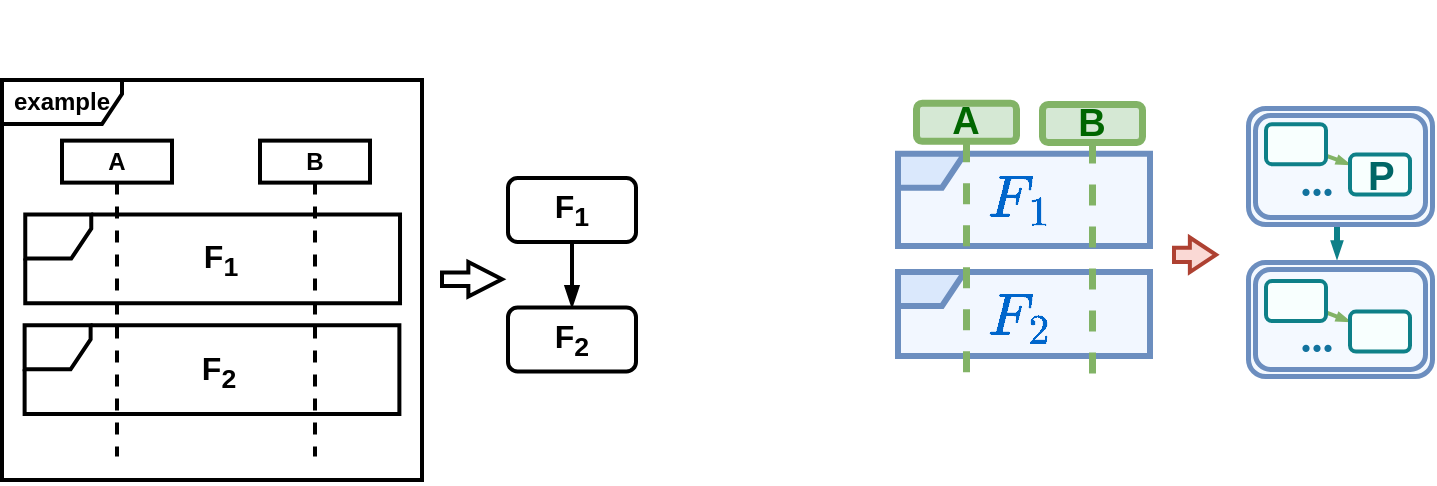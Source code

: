 <mxfile version="28.0.7">
  <diagram name="第 1 页" id="PI-PgolQ2Xf6EuyH13EB">
    <mxGraphModel dx="727" dy="493" grid="0" gridSize="10" guides="1" tooltips="1" connect="1" arrows="1" fold="1" page="1" pageScale="1" pageWidth="1169" pageHeight="1654" math="1" shadow="0">
      <root>
        <mxCell id="0" />
        <mxCell id="1" parent="0" />
        <mxCell id="vY1KS3BJuGOrlJXOX7hW-115" value="&lt;br/&gt;&lt;div&gt;&lt;br&gt;&lt;/div&gt;&lt;div&gt;&lt;br&gt;&lt;/div&gt;" style="edgeStyle=orthogonalEdgeStyle;rounded=0;orthogonalLoop=1;jettySize=auto;html=1;exitX=0.75;exitY=1;exitDx=0;exitDy=0;entryX=0.5;entryY=0;entryDx=0;entryDy=0;endArrow=blockThin;endFill=1;strokeWidth=3;strokeColor=#0e8088;endSize=1;fillColor=#b0e3e6;" parent="1" edge="1">
          <mxGeometry relative="1" as="geometry">
            <mxPoint x="706" y="121.78" as="sourcePoint" />
            <mxPoint x="707.5" y="148.96" as="targetPoint" />
          </mxGeometry>
        </mxCell>
        <mxCell id="4_5liSmTW8YfvUXAWCBd-84" value="" style="group;fontStyle=1;strokeWidth=2;" parent="1" vertex="1" connectable="0">
          <mxGeometry x="300" y="20" width="74" height="242" as="geometry" />
        </mxCell>
        <mxCell id="4_5liSmTW8YfvUXAWCBd-44" style="rounded=0;orthogonalLoop=1;jettySize=auto;html=1;entryX=0.5;entryY=0;entryDx=0;entryDy=0;endArrow=blockThin;endFill=1;fontStyle=1;strokeWidth=2;" parent="4_5liSmTW8YfvUXAWCBd-84" source="4_5liSmTW8YfvUXAWCBd-38" target="4_5liSmTW8YfvUXAWCBd-39" edge="1">
          <mxGeometry relative="1" as="geometry" />
        </mxCell>
        <mxCell id="4_5liSmTW8YfvUXAWCBd-38" value="&lt;span style=&quot;font-size: 16px;&quot;&gt;F&lt;sub&gt;1&lt;/sub&gt;&lt;/span&gt;" style="rounded=1;whiteSpace=wrap;html=1;fontStyle=1;strokeWidth=2;align=center;" parent="4_5liSmTW8YfvUXAWCBd-84" vertex="1">
          <mxGeometry x="-7" y="89.003" width="64" height="32" as="geometry" />
        </mxCell>
        <mxCell id="4_5liSmTW8YfvUXAWCBd-39" value="&lt;font style=&quot;font-size: 16px;&quot;&gt;F&lt;sub&gt;2&lt;/sub&gt;&lt;/font&gt;" style="rounded=1;whiteSpace=wrap;html=1;fontStyle=1;strokeWidth=2;" parent="4_5liSmTW8YfvUXAWCBd-84" vertex="1">
          <mxGeometry x="-7" y="153.74" width="64" height="32" as="geometry" />
        </mxCell>
        <mxCell id="4_5liSmTW8YfvUXAWCBd-48" value="A" style="shape=umlLifeline;perimeter=lifelinePerimeter;whiteSpace=wrap;html=1;container=0;dropTarget=0;collapsible=0;recursiveResize=0;outlineConnect=0;portConstraint=eastwest;newEdgeStyle={&quot;curved&quot;:0,&quot;rounded&quot;:0};size=21;fontStyle=1;strokeWidth=2;" parent="1" vertex="1">
          <mxGeometry x="70" y="90.31" width="55" height="158" as="geometry" />
        </mxCell>
        <mxCell id="4_5liSmTW8YfvUXAWCBd-49" value="" style="shape=umlFrame;whiteSpace=wrap;html=1;pointerEvents=0;width=33;height=22;fontStyle=1;strokeWidth=2;container=0;" parent="1" vertex="1">
          <mxGeometry x="51.63" y="127.274" width="187.38" height="44.313" as="geometry" />
        </mxCell>
        <mxCell id="4_5liSmTW8YfvUXAWCBd-50" value="example" style="shape=umlFrame;whiteSpace=wrap;html=1;pointerEvents=0;width=60;height=22;fontStyle=1;strokeWidth=2;container=0;" parent="1" vertex="1">
          <mxGeometry x="40" y="60" width="210" height="200" as="geometry" />
        </mxCell>
        <mxCell id="4_5liSmTW8YfvUXAWCBd-51" value="&lt;span style=&quot;font-size: 16px;&quot;&gt;F&lt;sub&gt;1&lt;/sub&gt;&lt;/span&gt;" style="text;html=1;align=center;verticalAlign=middle;resizable=0;points=[];autosize=1;strokeColor=none;fillColor=none;fontStyle=1;strokeWidth=2;container=0;" parent="1" vertex="1">
          <mxGeometry x="131" y="132.854" width="35" height="34" as="geometry" />
        </mxCell>
        <mxCell id="4_5liSmTW8YfvUXAWCBd-54" value="B" style="shape=umlLifeline;perimeter=lifelinePerimeter;whiteSpace=wrap;html=1;container=0;dropTarget=0;collapsible=0;recursiveResize=0;outlineConnect=0;portConstraint=eastwest;newEdgeStyle={&quot;curved&quot;:0,&quot;rounded&quot;:0};size=21;fontStyle=1;strokeWidth=2;" parent="1" vertex="1">
          <mxGeometry x="169" y="90.31" width="55" height="158" as="geometry" />
        </mxCell>
        <mxCell id="4_5liSmTW8YfvUXAWCBd-57" value="" style="shape=umlFrame;whiteSpace=wrap;html=1;pointerEvents=0;width=33;height=22;fontStyle=1;strokeWidth=2;container=0;" parent="1" vertex="1">
          <mxGeometry x="51.31" y="182.646" width="187.38" height="44.313" as="geometry" />
        </mxCell>
        <mxCell id="4_5liSmTW8YfvUXAWCBd-58" value="&lt;span style=&quot;font-size: 16px;&quot;&gt;F&lt;sub&gt;2&lt;/sub&gt;&lt;/span&gt;" style="text;html=1;align=center;verticalAlign=middle;resizable=0;points=[];autosize=1;strokeColor=none;fillColor=none;fontStyle=1;strokeWidth=2;container=0;" parent="1" vertex="1">
          <mxGeometry x="130.68" y="189.236" width="35" height="34" as="geometry" />
        </mxCell>
        <mxCell id="4_5liSmTW8YfvUXAWCBd-101" value="" style="html=1;shadow=0;dashed=0;align=center;verticalAlign=middle;shape=mxgraph.arrows2.arrow;dy=0.61;dx=16.82;notch=0;strokeWidth=2;" parent="1" vertex="1">
          <mxGeometry x="260" y="151" width="30" height="17.25" as="geometry" />
        </mxCell>
        <mxCell id="XYlBqfbwVm8jxROoVD9_-80" value="" style="html=1;shadow=0;dashed=0;align=center;verticalAlign=middle;shape=mxgraph.arrows2.arrow;dy=0.59;dx=13.07;notch=0;strokeWidth=2;fillColor=#fad9d5;strokeColor=#ae4132;" parent="1" vertex="1">
          <mxGeometry x="626" y="138.78" width="21" height="17.25" as="geometry" />
        </mxCell>
        <mxCell id="vY1KS3BJuGOrlJXOX7hW-95" value="" style="shape=ext;double=1;rounded=1;whiteSpace=wrap;html=1;fillColor=#F4F9FF;strokeColor=#6c8ebf;strokeWidth=2.5;" parent="1" vertex="1">
          <mxGeometry x="663" y="74" width="92" height="58" as="geometry" />
        </mxCell>
        <mxCell id="vY1KS3BJuGOrlJXOX7hW-106" style="rounded=0;orthogonalLoop=1;jettySize=auto;html=1;entryX=0;entryY=0.25;entryDx=0;entryDy=0;endArrow=blockThin;endFill=1;strokeWidth=2;endSize=2;strokeColor=light-dark(#82b366, #319eff);" parent="1" source="vY1KS3BJuGOrlJXOX7hW-97" target="vY1KS3BJuGOrlJXOX7hW-98" edge="1">
          <mxGeometry relative="1" as="geometry">
            <mxPoint x="697" y="119.85" as="targetPoint" />
          </mxGeometry>
        </mxCell>
        <mxCell id="vY1KS3BJuGOrlJXOX7hW-104" value="&lt;b&gt;&lt;font style=&quot;font-size: 22px;&quot; face=&quot;Comic Sans MS&quot;&gt;...&lt;/font&gt;&lt;/b&gt;" style="text;html=1;align=center;verticalAlign=middle;resizable=0;points=[];autosize=1;strokeColor=none;fillColor=none;fontColor=light-dark(#12739e, #ededed);" parent="1" vertex="1">
          <mxGeometry x="673.499" y="92.002" width="47" height="38" as="geometry" />
        </mxCell>
        <mxCell id="vY1KS3BJuGOrlJXOX7hW-97" value="" style="rounded=1;whiteSpace=wrap;html=1;verticalAlign=bottom;fontStyle=1;strokeWidth=2;fillColor=light-dark(#f8fffe, #103c3f);strokeColor=#0e8088;" parent="1" vertex="1">
          <mxGeometry x="672" y="82.08" width="30" height="20" as="geometry" />
        </mxCell>
        <mxCell id="vY1KS3BJuGOrlJXOX7hW-98" value="" style="rounded=1;whiteSpace=wrap;html=1;verticalAlign=bottom;fontStyle=1;strokeWidth=2;fillColor=light-dark(#f8fffe, #103c3f);strokeColor=#0e8088;" parent="1" vertex="1">
          <mxGeometry x="714" y="97.31" width="30" height="20" as="geometry" />
        </mxCell>
        <mxCell id="XCXWOKuAwTTAOEXNJUA1-23" value="" style="shape=ext;double=1;rounded=1;whiteSpace=wrap;html=1;fillColor=#F4F9FF;strokeColor=#6c8ebf;strokeWidth=2.5;" parent="1" vertex="1">
          <mxGeometry x="663" y="151" width="92" height="57" as="geometry" />
        </mxCell>
        <mxCell id="XCXWOKuAwTTAOEXNJUA1-24" style="rounded=0;orthogonalLoop=1;jettySize=auto;html=1;entryX=0;entryY=0.25;entryDx=0;entryDy=0;endArrow=blockThin;endFill=1;strokeWidth=2;endSize=2;strokeColor=light-dark(#82b366, #319eff);" parent="1" source="XCXWOKuAwTTAOEXNJUA1-26" target="XCXWOKuAwTTAOEXNJUA1-27" edge="1">
          <mxGeometry relative="1" as="geometry">
            <mxPoint x="697" y="198.31" as="targetPoint" />
          </mxGeometry>
        </mxCell>
        <mxCell id="XCXWOKuAwTTAOEXNJUA1-25" value="&lt;b&gt;&lt;font style=&quot;font-size: 22px;&quot; face=&quot;Comic Sans MS&quot;&gt;...&lt;/font&gt;&lt;/b&gt;" style="text;html=1;align=center;verticalAlign=middle;resizable=0;points=[];autosize=1;strokeColor=none;fillColor=none;fontColor=light-dark(#12739e, #ededed);" parent="1" vertex="1">
          <mxGeometry x="673.499" y="170.462" width="47" height="38" as="geometry" />
        </mxCell>
        <mxCell id="XCXWOKuAwTTAOEXNJUA1-26" value="" style="rounded=1;whiteSpace=wrap;html=1;verticalAlign=bottom;fontStyle=1;strokeWidth=2;fillColor=light-dark(#f8fffe, #103c3f);strokeColor=#0e8088;" parent="1" vertex="1">
          <mxGeometry x="672" y="160.54" width="30" height="20" as="geometry" />
        </mxCell>
        <mxCell id="XCXWOKuAwTTAOEXNJUA1-27" value="" style="rounded=1;whiteSpace=wrap;html=1;verticalAlign=bottom;fontStyle=1;strokeWidth=2;fillColor=light-dark(#f8fffe, #103c3f);strokeColor=#0e8088;" parent="1" vertex="1">
          <mxGeometry x="714" y="175.77" width="30" height="20" as="geometry" />
        </mxCell>
        <mxCell id="blguGYAkfQGCBcFSqJoy-2" value="&lt;span style=&quot;color: rgb(0, 102, 102); font-family: Helvetica; font-size: 20px; font-style: normal; font-variant-ligatures: normal; font-variant-caps: normal; font-weight: 700; letter-spacing: normal; orphans: 2; text-align: center; text-indent: 0px; text-transform: none; widows: 2; word-spacing: 0px; -webkit-text-stroke-width: 0px; white-space: normal; text-decoration-thickness: initial; text-decoration-style: initial; text-decoration-color: initial; float: none; display: inline !important;&quot;&gt;P&lt;/span&gt;" style="text;whiteSpace=wrap;html=1;" parent="1" vertex="1">
          <mxGeometry x="720.5" y="89.35" width="20" height="38.8" as="geometry" />
        </mxCell>
        <mxCell id="XCXWOKuAwTTAOEXNJUA1-14" value="" style="shape=umlFrame;whiteSpace=wrap;html=1;pointerEvents=0;width=32;height=17;fillColor=#dae8fc;strokeColor=#6c8ebf;fillStyle=auto;shadow=0;strokeWidth=3;swimlaneFillColor=light-dark(#F2F7FF,#002813);" parent="1" vertex="1">
          <mxGeometry x="488" y="156" width="126" height="42" as="geometry" />
        </mxCell>
        <mxCell id="XYlBqfbwVm8jxROoVD9_-2" value="" style="shape=umlFrame;whiteSpace=wrap;html=1;pointerEvents=0;width=32;height=17;fillColor=#dae8fc;strokeColor=#6c8ebf;fillStyle=auto;shadow=0;strokeWidth=3;swimlaneFillColor=light-dark(#F2F7FF,#002813);" parent="1" vertex="1">
          <mxGeometry x="488" y="96.88" width="126" height="46.12" as="geometry" />
        </mxCell>
        <mxCell id="XYlBqfbwVm8jxROoVD9_-3" value="&lt;font face=&quot;Helvetica&quot; style=&quot;color: rgb(0, 102, 0); font-size: 19px;&quot;&gt;&lt;b style=&quot;&quot;&gt;A&lt;/b&gt;&lt;/font&gt;" style="shape=umlLifeline;perimeter=lifelinePerimeter;whiteSpace=wrap;html=1;container=1;dropTarget=0;collapsible=0;recursiveResize=0;outlineConnect=0;portConstraint=eastwest;newEdgeStyle={&quot;curved&quot;:0,&quot;rounded&quot;:0};size=19;fillColor=#d5e8d4;strokeColor=#82b366;strokeWidth=3.5;rounded=1;shadow=0;" parent="1" vertex="1">
          <mxGeometry x="497" y="71.42" width="50" height="138" as="geometry" />
        </mxCell>
        <mxCell id="XYlBqfbwVm8jxROoVD9_-5" value="&lt;font face=&quot;Helvetica&quot; style=&quot;color: rgb(0, 102, 0); font-size: 19px;&quot;&gt;&lt;b style=&quot;&quot;&gt;B&lt;/b&gt;&lt;/font&gt;" style="shape=umlLifeline;perimeter=lifelinePerimeter;whiteSpace=wrap;html=1;container=1;dropTarget=0;collapsible=0;recursiveResize=0;outlineConnect=0;portConstraint=eastwest;newEdgeStyle={&quot;curved&quot;:0,&quot;rounded&quot;:0};size=19;fillColor=#d5e8d4;strokeColor=#82b366;strokeWidth=3.5;rounded=1;shadow=0;" parent="1" vertex="1">
          <mxGeometry x="560" y="72" width="50" height="138" as="geometry" />
        </mxCell>
        <mxCell id="XYlBqfbwVm8jxROoVD9_-46" value="&lt;font style=&quot;color: rgb(0, 102, 204); font-size: 25px;&quot;&gt;\(F_1\)&lt;/font&gt;" style="text;html=1;align=center;verticalAlign=middle;resizable=0;points=[];autosize=1;strokeColor=none;fillColor=none;fontStyle=1;strokeWidth=2;container=0;" parent="1" vertex="1">
          <mxGeometry x="499" y="98.817" width="100" height="40" as="geometry" />
        </mxCell>
        <mxCell id="blguGYAkfQGCBcFSqJoy-1" value="&lt;font style=&quot;color: rgb(0, 102, 204); font-size: 25px;&quot;&gt;\(F_2\)&lt;/font&gt;" style="text;html=1;align=center;verticalAlign=middle;resizable=0;points=[];autosize=1;strokeColor=none;fillColor=none;fontStyle=1;strokeWidth=2;container=0;" parent="1" vertex="1">
          <mxGeometry x="499" y="157.94" width="100" height="40" as="geometry" />
        </mxCell>
      </root>
    </mxGraphModel>
  </diagram>
</mxfile>
